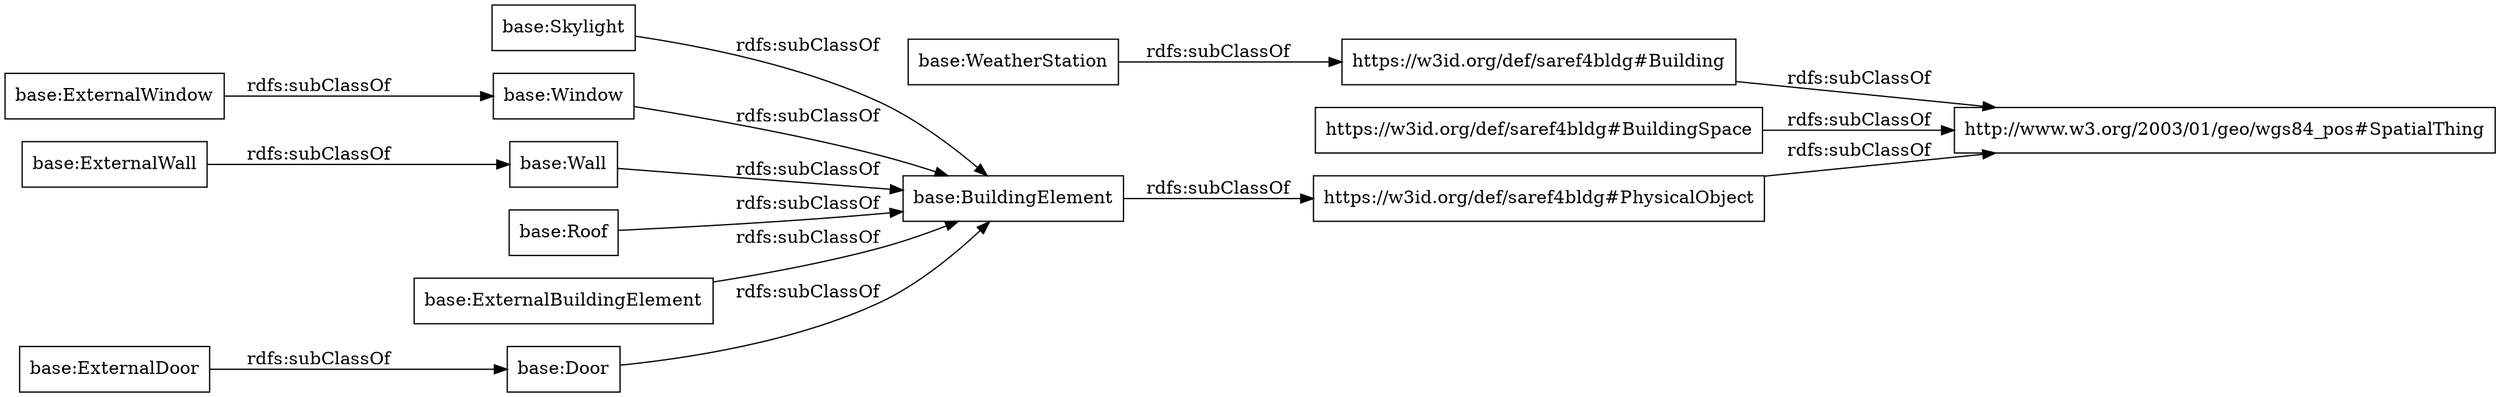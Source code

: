 digraph ar2dtool_diagram { 
rankdir=LR;
size="1000"
node [shape = rectangle, color="black"]; "base:Door" "base:ExternalWall" "https://w3id.org/def/saref4bldg#PhysicalObject" "base:WeatherStation" "base:Skylight" "base:ExternalWindow" "https://w3id.org/def/saref4bldg#Building" "https://w3id.org/def/saref4bldg#BuildingSpace" "base:BuildingElement" "http://www.w3.org/2003/01/geo/wgs84_pos#SpatialThing" "base:Window" "base:Wall" "base:ExternalDoor" "base:Roof" "base:ExternalBuildingElement" ; /*classes style*/
	"base:Door" -> "base:BuildingElement" [ label = "rdfs:subClassOf" ];
	"base:Wall" -> "base:BuildingElement" [ label = "rdfs:subClassOf" ];
	"base:Roof" -> "base:BuildingElement" [ label = "rdfs:subClassOf" ];
	"base:WeatherStation" -> "https://w3id.org/def/saref4bldg#Building" [ label = "rdfs:subClassOf" ];
	"base:ExternalDoor" -> "base:Door" [ label = "rdfs:subClassOf" ];
	"base:BuildingElement" -> "https://w3id.org/def/saref4bldg#PhysicalObject" [ label = "rdfs:subClassOf" ];
	"base:ExternalBuildingElement" -> "base:BuildingElement" [ label = "rdfs:subClassOf" ];
	"base:ExternalWall" -> "base:Wall" [ label = "rdfs:subClassOf" ];
	"base:ExternalWindow" -> "base:Window" [ label = "rdfs:subClassOf" ];
	"base:Skylight" -> "base:BuildingElement" [ label = "rdfs:subClassOf" ];
	"https://w3id.org/def/saref4bldg#BuildingSpace" -> "http://www.w3.org/2003/01/geo/wgs84_pos#SpatialThing" [ label = "rdfs:subClassOf" ];
	"base:Window" -> "base:BuildingElement" [ label = "rdfs:subClassOf" ];
	"https://w3id.org/def/saref4bldg#Building" -> "http://www.w3.org/2003/01/geo/wgs84_pos#SpatialThing" [ label = "rdfs:subClassOf" ];
	"https://w3id.org/def/saref4bldg#PhysicalObject" -> "http://www.w3.org/2003/01/geo/wgs84_pos#SpatialThing" [ label = "rdfs:subClassOf" ];

}

